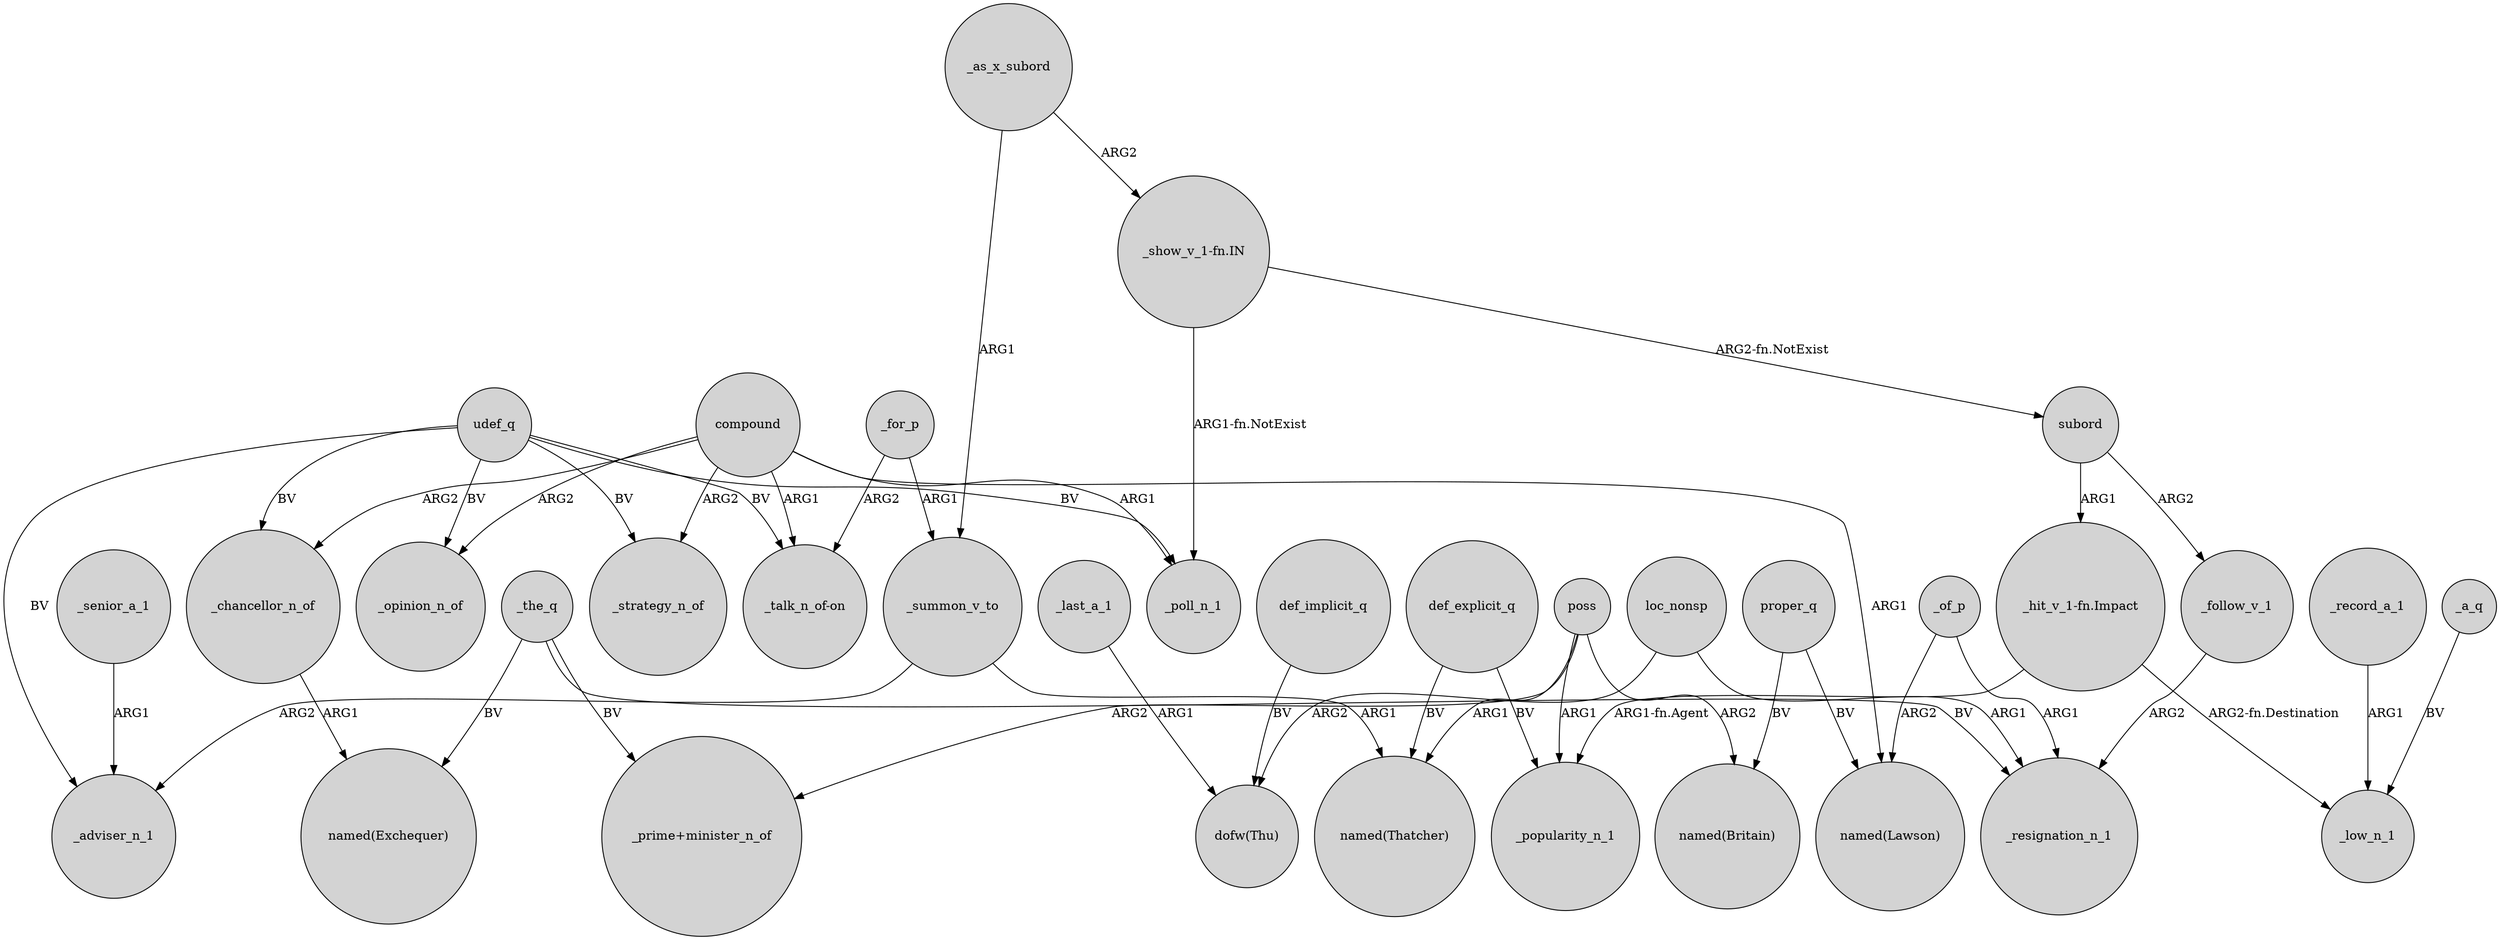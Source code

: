 digraph {
	node [shape=circle style=filled]
	compound -> _opinion_n_of [label=ARG2]
	udef_q -> _opinion_n_of [label=BV]
	_the_q -> "_prime+minister_n_of" [label=BV]
	loc_nonsp -> _resignation_n_1 [label=ARG1]
	"_hit_v_1-fn.Impact" -> _low_n_1 [label="ARG2-fn.Destination"]
	poss -> "_prime+minister_n_of" [label=ARG2]
	_as_x_subord -> _summon_v_to [label=ARG1]
	_for_p -> "_talk_n_of-on" [label=ARG2]
	compound -> "_talk_n_of-on" [label=ARG1]
	poss -> "named(Thatcher)" [label=ARG1]
	poss -> _popularity_n_1 [label=ARG1]
	subord -> _follow_v_1 [label=ARG2]
	"_hit_v_1-fn.Impact" -> _popularity_n_1 [label="ARG1-fn.Agent"]
	udef_q -> _adviser_n_1 [label=BV]
	_record_a_1 -> _low_n_1 [label=ARG1]
	_last_a_1 -> "dofw(Thu)" [label=ARG1]
	_as_x_subord -> "_show_v_1-fn.IN" [label=ARG2]
	_senior_a_1 -> _adviser_n_1 [label=ARG1]
	_summon_v_to -> "named(Thatcher)" [label=ARG1]
	_chancellor_n_of -> "named(Exchequer)" [label=ARG1]
	def_explicit_q -> _popularity_n_1 [label=BV]
	_the_q -> _resignation_n_1 [label=BV]
	def_implicit_q -> "dofw(Thu)" [label=BV]
	"_show_v_1-fn.IN" -> subord [label="ARG2-fn.NotExist"]
	udef_q -> "_talk_n_of-on" [label=BV]
	subord -> "_hit_v_1-fn.Impact" [label=ARG1]
	udef_q -> _chancellor_n_of [label=BV]
	"_show_v_1-fn.IN" -> _poll_n_1 [label="ARG1-fn.NotExist"]
	compound -> "named(Lawson)" [label=ARG1]
	_summon_v_to -> _adviser_n_1 [label=ARG2]
	def_explicit_q -> "named(Thatcher)" [label=BV]
	proper_q -> "named(Lawson)" [label=BV]
	loc_nonsp -> "dofw(Thu)" [label=ARG2]
	_a_q -> _low_n_1 [label=BV]
	udef_q -> _strategy_n_of [label=BV]
	_of_p -> "named(Lawson)" [label=ARG2]
	compound -> _chancellor_n_of [label=ARG2]
	udef_q -> _poll_n_1 [label=BV]
	_follow_v_1 -> _resignation_n_1 [label=ARG2]
	_for_p -> _summon_v_to [label=ARG1]
	compound -> _strategy_n_of [label=ARG2]
	_of_p -> _resignation_n_1 [label=ARG1]
	poss -> "named(Britain)" [label=ARG2]
	compound -> _poll_n_1 [label=ARG1]
	proper_q -> "named(Britain)" [label=BV]
	_the_q -> "named(Exchequer)" [label=BV]
}
